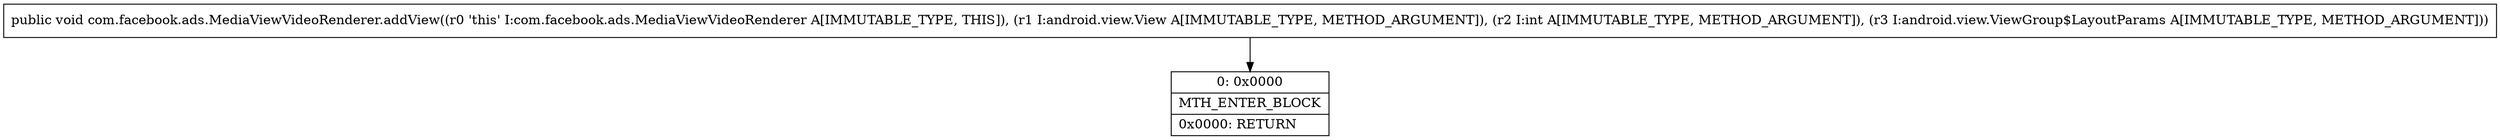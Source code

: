 digraph "CFG forcom.facebook.ads.MediaViewVideoRenderer.addView(Landroid\/view\/View;ILandroid\/view\/ViewGroup$LayoutParams;)V" {
Node_0 [shape=record,label="{0\:\ 0x0000|MTH_ENTER_BLOCK\l|0x0000: RETURN   \l}"];
MethodNode[shape=record,label="{public void com.facebook.ads.MediaViewVideoRenderer.addView((r0 'this' I:com.facebook.ads.MediaViewVideoRenderer A[IMMUTABLE_TYPE, THIS]), (r1 I:android.view.View A[IMMUTABLE_TYPE, METHOD_ARGUMENT]), (r2 I:int A[IMMUTABLE_TYPE, METHOD_ARGUMENT]), (r3 I:android.view.ViewGroup$LayoutParams A[IMMUTABLE_TYPE, METHOD_ARGUMENT])) }"];
MethodNode -> Node_0;
}


